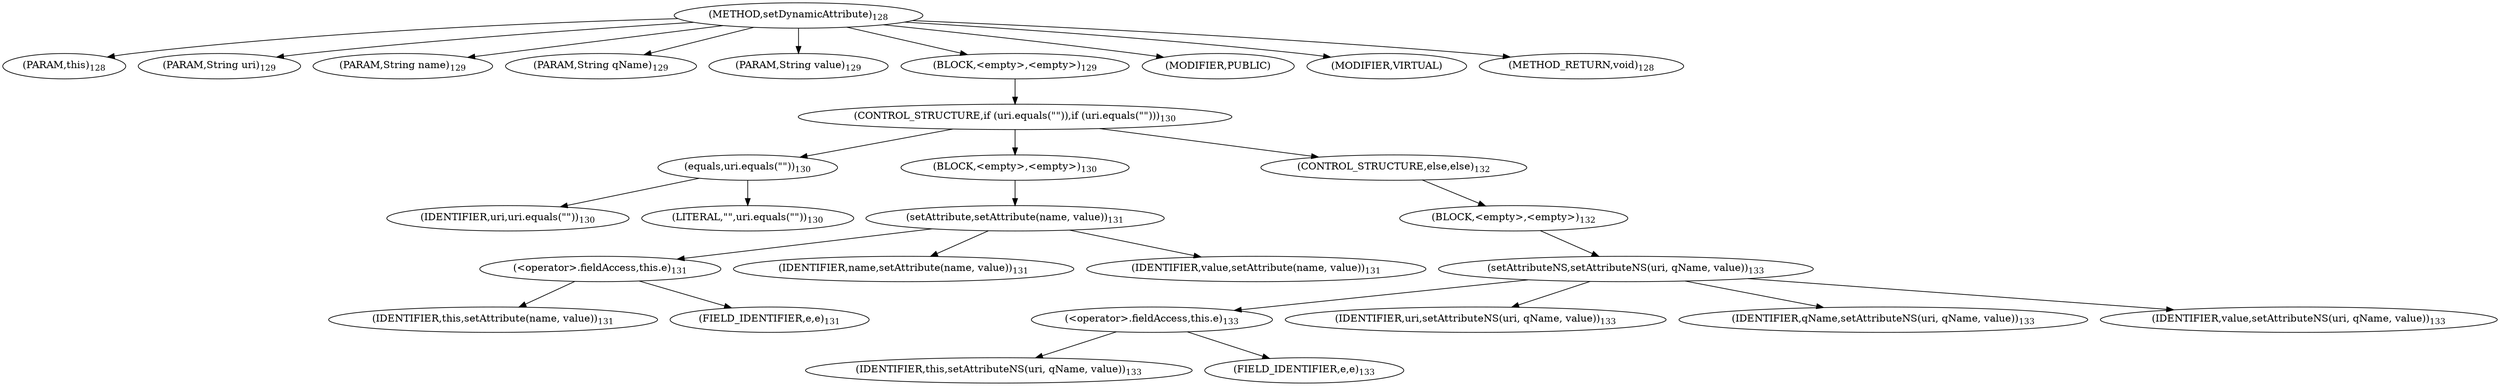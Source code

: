 digraph "setDynamicAttribute" {  
"185" [label = <(METHOD,setDynamicAttribute)<SUB>128</SUB>> ]
"186" [label = <(PARAM,this)<SUB>128</SUB>> ]
"187" [label = <(PARAM,String uri)<SUB>129</SUB>> ]
"188" [label = <(PARAM,String name)<SUB>129</SUB>> ]
"189" [label = <(PARAM,String qName)<SUB>129</SUB>> ]
"190" [label = <(PARAM,String value)<SUB>129</SUB>> ]
"191" [label = <(BLOCK,&lt;empty&gt;,&lt;empty&gt;)<SUB>129</SUB>> ]
"192" [label = <(CONTROL_STRUCTURE,if (uri.equals(&quot;&quot;)),if (uri.equals(&quot;&quot;)))<SUB>130</SUB>> ]
"193" [label = <(equals,uri.equals(&quot;&quot;))<SUB>130</SUB>> ]
"194" [label = <(IDENTIFIER,uri,uri.equals(&quot;&quot;))<SUB>130</SUB>> ]
"195" [label = <(LITERAL,&quot;&quot;,uri.equals(&quot;&quot;))<SUB>130</SUB>> ]
"196" [label = <(BLOCK,&lt;empty&gt;,&lt;empty&gt;)<SUB>130</SUB>> ]
"197" [label = <(setAttribute,setAttribute(name, value))<SUB>131</SUB>> ]
"198" [label = <(&lt;operator&gt;.fieldAccess,this.e)<SUB>131</SUB>> ]
"199" [label = <(IDENTIFIER,this,setAttribute(name, value))<SUB>131</SUB>> ]
"200" [label = <(FIELD_IDENTIFIER,e,e)<SUB>131</SUB>> ]
"201" [label = <(IDENTIFIER,name,setAttribute(name, value))<SUB>131</SUB>> ]
"202" [label = <(IDENTIFIER,value,setAttribute(name, value))<SUB>131</SUB>> ]
"203" [label = <(CONTROL_STRUCTURE,else,else)<SUB>132</SUB>> ]
"204" [label = <(BLOCK,&lt;empty&gt;,&lt;empty&gt;)<SUB>132</SUB>> ]
"205" [label = <(setAttributeNS,setAttributeNS(uri, qName, value))<SUB>133</SUB>> ]
"206" [label = <(&lt;operator&gt;.fieldAccess,this.e)<SUB>133</SUB>> ]
"207" [label = <(IDENTIFIER,this,setAttributeNS(uri, qName, value))<SUB>133</SUB>> ]
"208" [label = <(FIELD_IDENTIFIER,e,e)<SUB>133</SUB>> ]
"209" [label = <(IDENTIFIER,uri,setAttributeNS(uri, qName, value))<SUB>133</SUB>> ]
"210" [label = <(IDENTIFIER,qName,setAttributeNS(uri, qName, value))<SUB>133</SUB>> ]
"211" [label = <(IDENTIFIER,value,setAttributeNS(uri, qName, value))<SUB>133</SUB>> ]
"212" [label = <(MODIFIER,PUBLIC)> ]
"213" [label = <(MODIFIER,VIRTUAL)> ]
"214" [label = <(METHOD_RETURN,void)<SUB>128</SUB>> ]
  "185" -> "186" 
  "185" -> "187" 
  "185" -> "188" 
  "185" -> "189" 
  "185" -> "190" 
  "185" -> "191" 
  "185" -> "212" 
  "185" -> "213" 
  "185" -> "214" 
  "191" -> "192" 
  "192" -> "193" 
  "192" -> "196" 
  "192" -> "203" 
  "193" -> "194" 
  "193" -> "195" 
  "196" -> "197" 
  "197" -> "198" 
  "197" -> "201" 
  "197" -> "202" 
  "198" -> "199" 
  "198" -> "200" 
  "203" -> "204" 
  "204" -> "205" 
  "205" -> "206" 
  "205" -> "209" 
  "205" -> "210" 
  "205" -> "211" 
  "206" -> "207" 
  "206" -> "208" 
}
